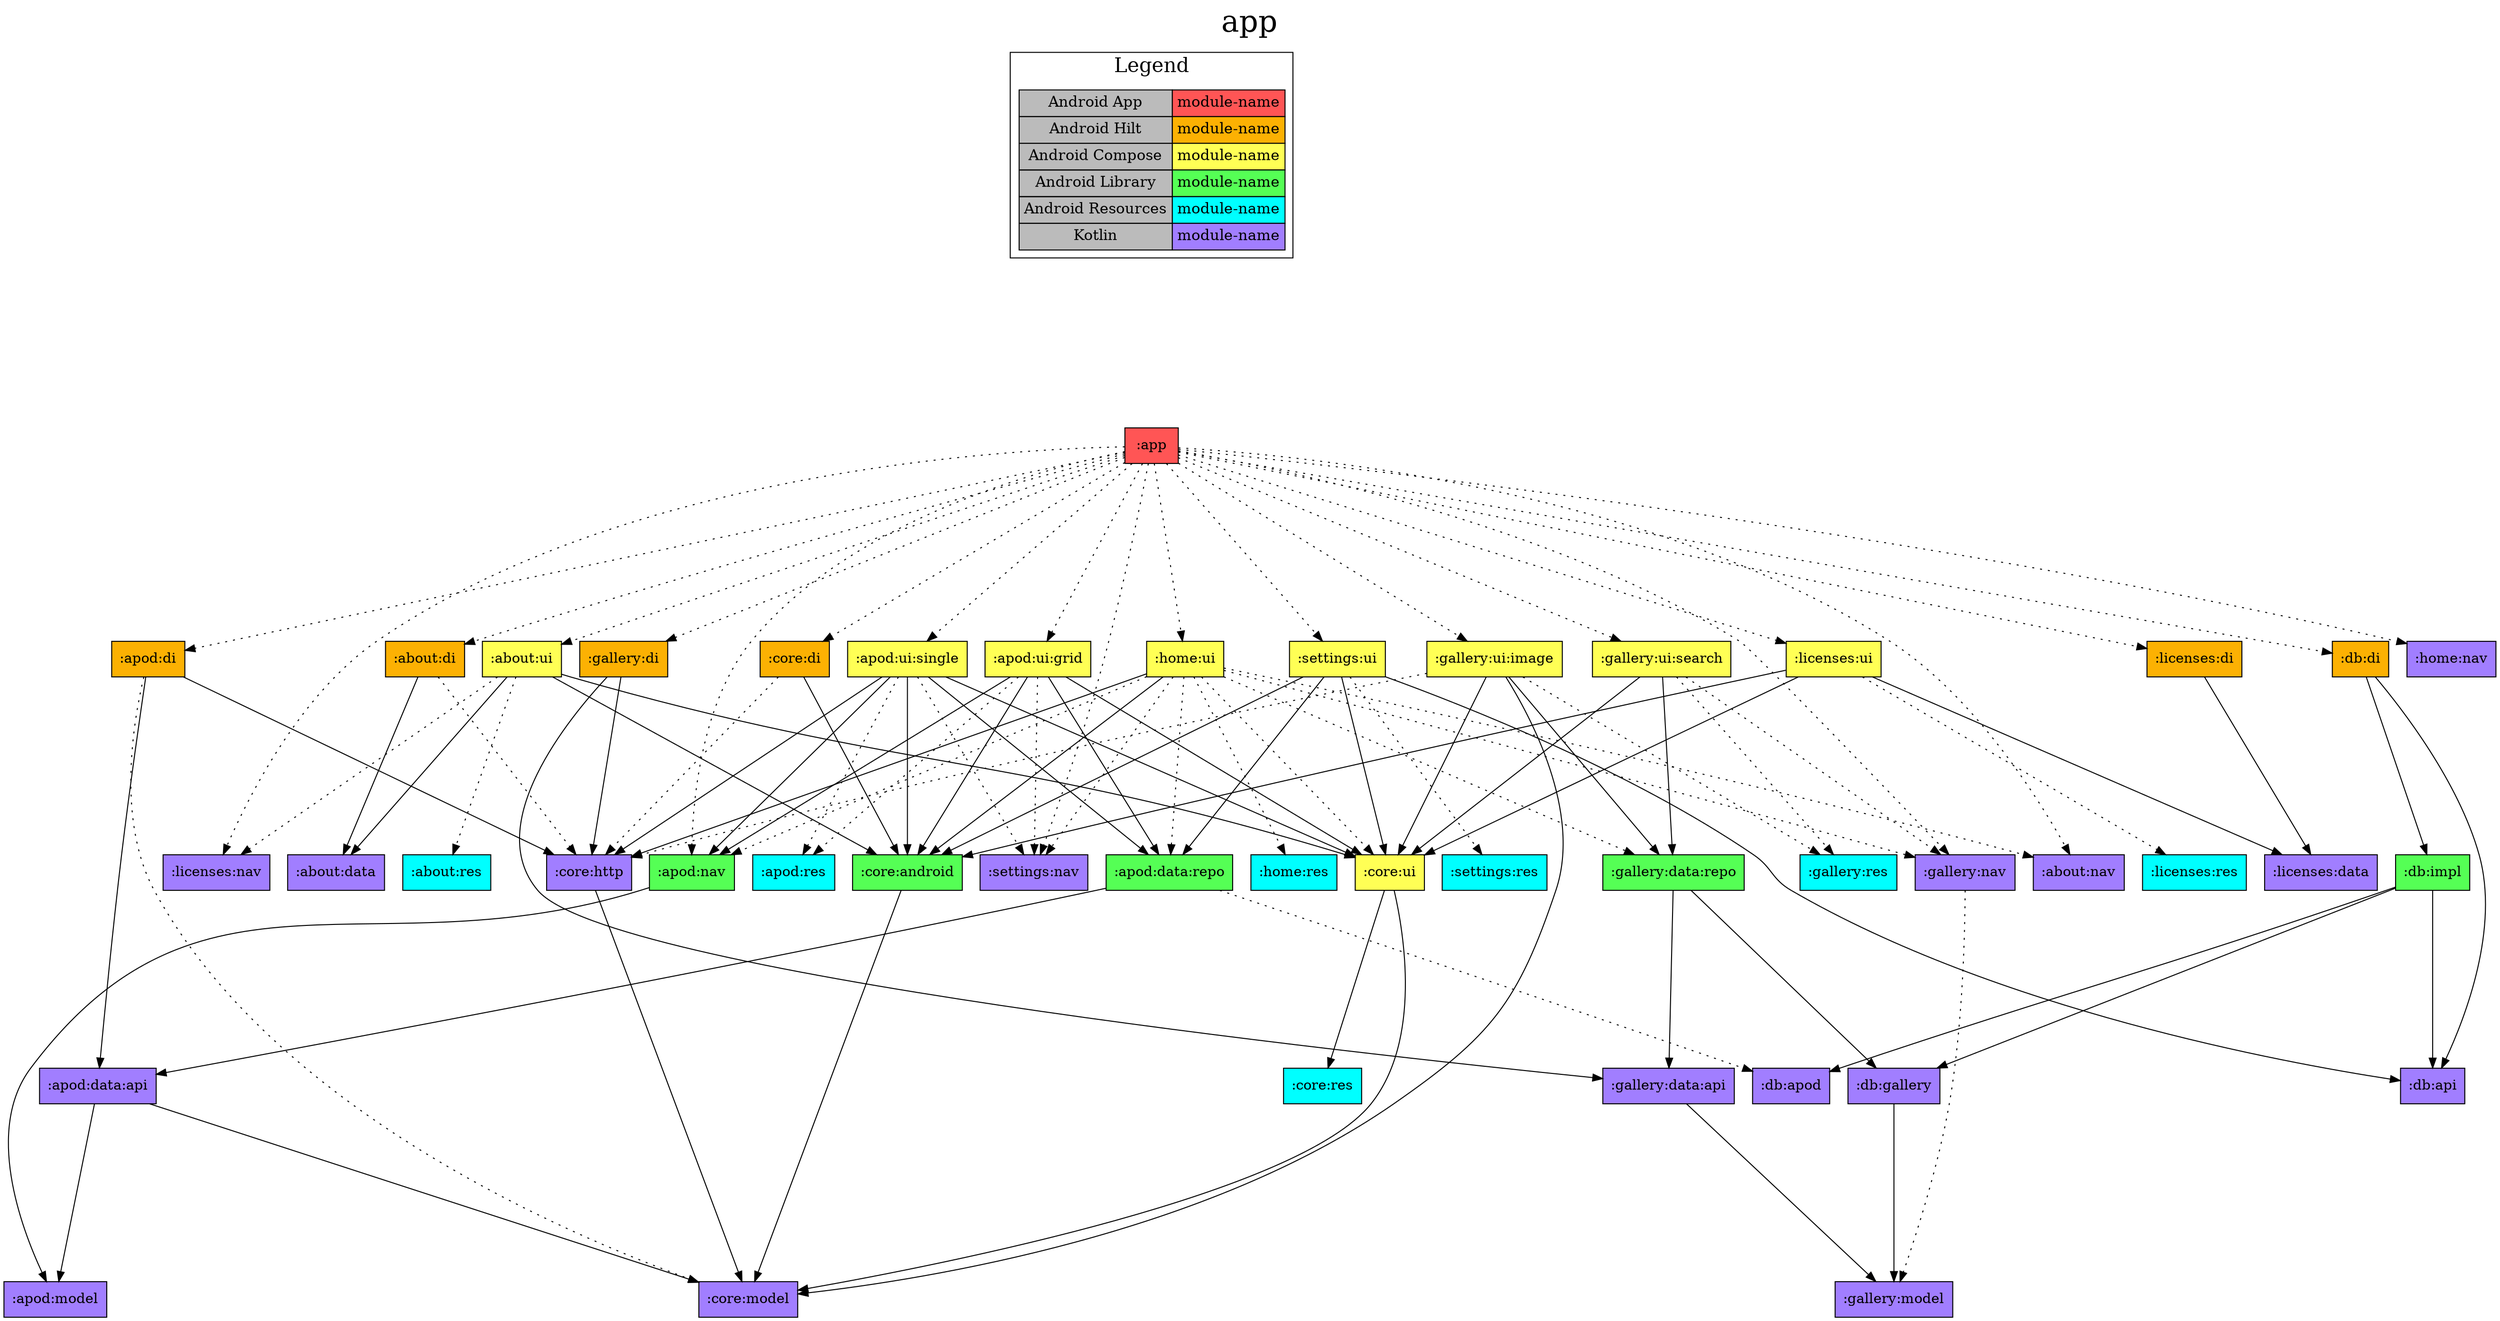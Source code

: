 digraph {
edge ["dir"="forward"]
graph ["dpi"="100","label"="app","labelloc"="t","fontsize"="30","ranksep"="2.5","rankdir"="TB"]
node ["style"="filled"]
":app" ["fillcolor"="#FF5555","shape"="box"]
":about:di" ["fillcolor"="#FCB103","shape"="box"]
":about:data" ["fillcolor"="#A17EFF","shape"="box"]
":core:http" ["fillcolor"="#A17EFF","shape"="box"]
":core:model" ["fillcolor"="#A17EFF","shape"="box"]
":about:nav" ["fillcolor"="#A17EFF","shape"="box"]
":about:ui" ["fillcolor"="#FFFF55","shape"="box"]
":core:android" ["fillcolor"="#55FF55","shape"="box"]
":core:ui" ["fillcolor"="#FFFF55","shape"="box"]
":core:res" ["fillcolor"="#00FFFF","shape"="box"]
":about:res" ["fillcolor"="#00FFFF","shape"="box"]
":licenses:nav" ["fillcolor"="#A17EFF","shape"="box"]
":apod:di" ["fillcolor"="#FCB103","shape"="box"]
":apod:data:api" ["fillcolor"="#A17EFF","shape"="box"]
":apod:model" ["fillcolor"="#A17EFF","shape"="box"]
":apod:nav" ["fillcolor"="#55FF55","shape"="box"]
":apod:ui:grid" ["fillcolor"="#FFFF55","shape"="box"]
":apod:data:repo" ["fillcolor"="#55FF55","shape"="box"]
":db:apod" ["fillcolor"="#A17EFF","shape"="box"]
":apod:res" ["fillcolor"="#00FFFF","shape"="box"]
":settings:nav" ["fillcolor"="#A17EFF","shape"="box"]
":apod:ui:single" ["fillcolor"="#FFFF55","shape"="box"]
":core:di" ["fillcolor"="#FCB103","shape"="box"]
":db:di" ["fillcolor"="#FCB103","shape"="box"]
":db:api" ["fillcolor"="#A17EFF","shape"="box"]
":db:impl" ["fillcolor"="#55FF55","shape"="box"]
":db:gallery" ["fillcolor"="#A17EFF","shape"="box"]
":gallery:model" ["fillcolor"="#A17EFF","shape"="box"]
":gallery:di" ["fillcolor"="#FCB103","shape"="box"]
":gallery:data:api" ["fillcolor"="#A17EFF","shape"="box"]
":gallery:nav" ["fillcolor"="#A17EFF","shape"="box"]
":gallery:ui:image" ["fillcolor"="#FFFF55","shape"="box"]
":gallery:data:repo" ["fillcolor"="#55FF55","shape"="box"]
":gallery:res" ["fillcolor"="#00FFFF","shape"="box"]
":gallery:ui:search" ["fillcolor"="#FFFF55","shape"="box"]
":home:nav" ["fillcolor"="#A17EFF","shape"="box"]
":home:ui" ["fillcolor"="#FFFF55","shape"="box"]
":home:res" ["fillcolor"="#00FFFF","shape"="box"]
":licenses:di" ["fillcolor"="#FCB103","shape"="box"]
":licenses:data" ["fillcolor"="#A17EFF","shape"="box"]
":licenses:ui" ["fillcolor"="#FFFF55","shape"="box"]
":licenses:res" ["fillcolor"="#00FFFF","shape"="box"]
":settings:ui" ["fillcolor"="#FFFF55","shape"="box"]
":settings:res" ["fillcolor"="#00FFFF","shape"="box"]
{
edge ["dir"="none"]
graph ["rank"="same"]
}
":app" -> ":about:di" ["style"="dotted"]
":app" -> ":about:nav" ["style"="dotted"]
":app" -> ":about:ui" ["style"="dotted"]
":app" -> ":apod:di" ["style"="dotted"]
":app" -> ":apod:nav" ["style"="dotted"]
":app" -> ":apod:ui:grid" ["style"="dotted"]
":app" -> ":apod:ui:single" ["style"="dotted"]
":app" -> ":core:di" ["style"="dotted"]
":app" -> ":db:di" ["style"="dotted"]
":app" -> ":gallery:di" ["style"="dotted"]
":app" -> ":gallery:nav" ["style"="dotted"]
":app" -> ":gallery:ui:image" ["style"="dotted"]
":app" -> ":gallery:ui:search" ["style"="dotted"]
":app" -> ":home:nav" ["style"="dotted"]
":app" -> ":home:ui" ["style"="dotted"]
":app" -> ":licenses:di" ["style"="dotted"]
":app" -> ":licenses:nav" ["style"="dotted"]
":app" -> ":licenses:ui" ["style"="dotted"]
":app" -> ":settings:nav" ["style"="dotted"]
":app" -> ":settings:ui" ["style"="dotted"]
":about:di" -> ":about:data"
":about:di" -> ":core:http" ["style"="dotted"]
":core:http" -> ":core:model"
":about:ui" -> ":about:data"
":about:ui" -> ":core:android"
":about:ui" -> ":core:ui"
":about:ui" -> ":about:res" ["style"="dotted"]
":about:ui" -> ":licenses:nav" ["style"="dotted"]
":core:android" -> ":core:model"
":core:ui" -> ":core:model"
":core:ui" -> ":core:res"
":apod:di" -> ":apod:data:api"
":apod:di" -> ":core:http"
":apod:di" -> ":core:model" ["style"="dotted"]
":apod:data:api" -> ":apod:model"
":apod:data:api" -> ":core:model"
":apod:nav" -> ":apod:model"
":apod:ui:grid" -> ":apod:data:repo"
":apod:ui:grid" -> ":apod:nav"
":apod:ui:grid" -> ":core:android"
":apod:ui:grid" -> ":core:ui"
":apod:ui:grid" -> ":apod:res" ["style"="dotted"]
":apod:ui:grid" -> ":settings:nav" ["style"="dotted"]
":apod:data:repo" -> ":apod:data:api"
":apod:data:repo" -> ":db:apod" ["style"="dotted"]
":apod:ui:single" -> ":apod:data:repo"
":apod:ui:single" -> ":apod:nav"
":apod:ui:single" -> ":core:android"
":apod:ui:single" -> ":core:http"
":apod:ui:single" -> ":core:ui"
":apod:ui:single" -> ":apod:res" ["style"="dotted"]
":apod:ui:single" -> ":settings:nav" ["style"="dotted"]
":core:di" -> ":core:android"
":core:di" -> ":core:http" ["style"="dotted"]
":db:di" -> ":db:api"
":db:di" -> ":db:impl"
":db:impl" -> ":db:api"
":db:impl" -> ":db:apod"
":db:impl" -> ":db:gallery"
":db:gallery" -> ":gallery:model"
":gallery:di" -> ":core:http"
":gallery:di" -> ":gallery:data:api"
":gallery:data:api" -> ":gallery:model"
":gallery:nav" -> ":gallery:model" ["style"="dotted"]
":gallery:ui:image" -> ":core:model"
":gallery:ui:image" -> ":core:ui"
":gallery:ui:image" -> ":gallery:data:repo"
":gallery:ui:image" -> ":core:http" ["style"="dotted"]
":gallery:ui:image" -> ":gallery:res" ["style"="dotted"]
":gallery:data:repo" -> ":db:gallery"
":gallery:data:repo" -> ":gallery:data:api"
":gallery:ui:search" -> ":core:ui"
":gallery:ui:search" -> ":gallery:data:repo"
":gallery:ui:search" -> ":gallery:nav" ["style"="dotted"]
":gallery:ui:search" -> ":gallery:res" ["style"="dotted"]
":home:ui" -> ":core:android"
":home:ui" -> ":core:http"
":home:ui" -> ":about:nav" ["style"="dotted"]
":home:ui" -> ":apod:data:repo" ["style"="dotted"]
":home:ui" -> ":apod:nav" ["style"="dotted"]
":home:ui" -> ":core:ui" ["style"="dotted"]
":home:ui" -> ":gallery:data:repo" ["style"="dotted"]
":home:ui" -> ":gallery:nav" ["style"="dotted"]
":home:ui" -> ":home:res" ["style"="dotted"]
":home:ui" -> ":settings:nav" ["style"="dotted"]
":licenses:di" -> ":licenses:data"
":licenses:ui" -> ":core:android"
":licenses:ui" -> ":core:ui"
":licenses:ui" -> ":licenses:data"
":licenses:ui" -> ":licenses:res" ["style"="dotted"]
":settings:ui" -> ":apod:data:repo"
":settings:ui" -> ":core:android"
":settings:ui" -> ":core:ui"
":settings:ui" -> ":db:api"
":settings:ui" -> ":settings:res" ["style"="dotted"]
subgraph "cluster_legend" {
edge ["dir"="none"]
graph ["label"="Legend","fontsize"="20"]
"Legend" ["style"="filled","fillcolor"="#bbbbbb","shape"="none","margin"="0","fontsize"="15","label"=<
<TABLE BORDER="0" CELLBORDER="1" CELLSPACING="0" CELLPADDING="4">
<TR><TD>Android App</TD><TD BGCOLOR="#FF5555">module-name</TD></TR>
<TR><TD>Android Hilt</TD><TD BGCOLOR="#FCB103">module-name</TD></TR>
<TR><TD>Android Compose</TD><TD BGCOLOR="#FFFF55">module-name</TD></TR>
<TR><TD>Android Library</TD><TD BGCOLOR="#55FF55">module-name</TD></TR>
<TR><TD>Android Resources</TD><TD BGCOLOR="#00FFFF">module-name</TD></TR>
<TR><TD>Kotlin</TD><TD BGCOLOR="#A17EFF">module-name</TD></TR>
</TABLE>
>]
} -> ":app" ["style"="invis"]
}